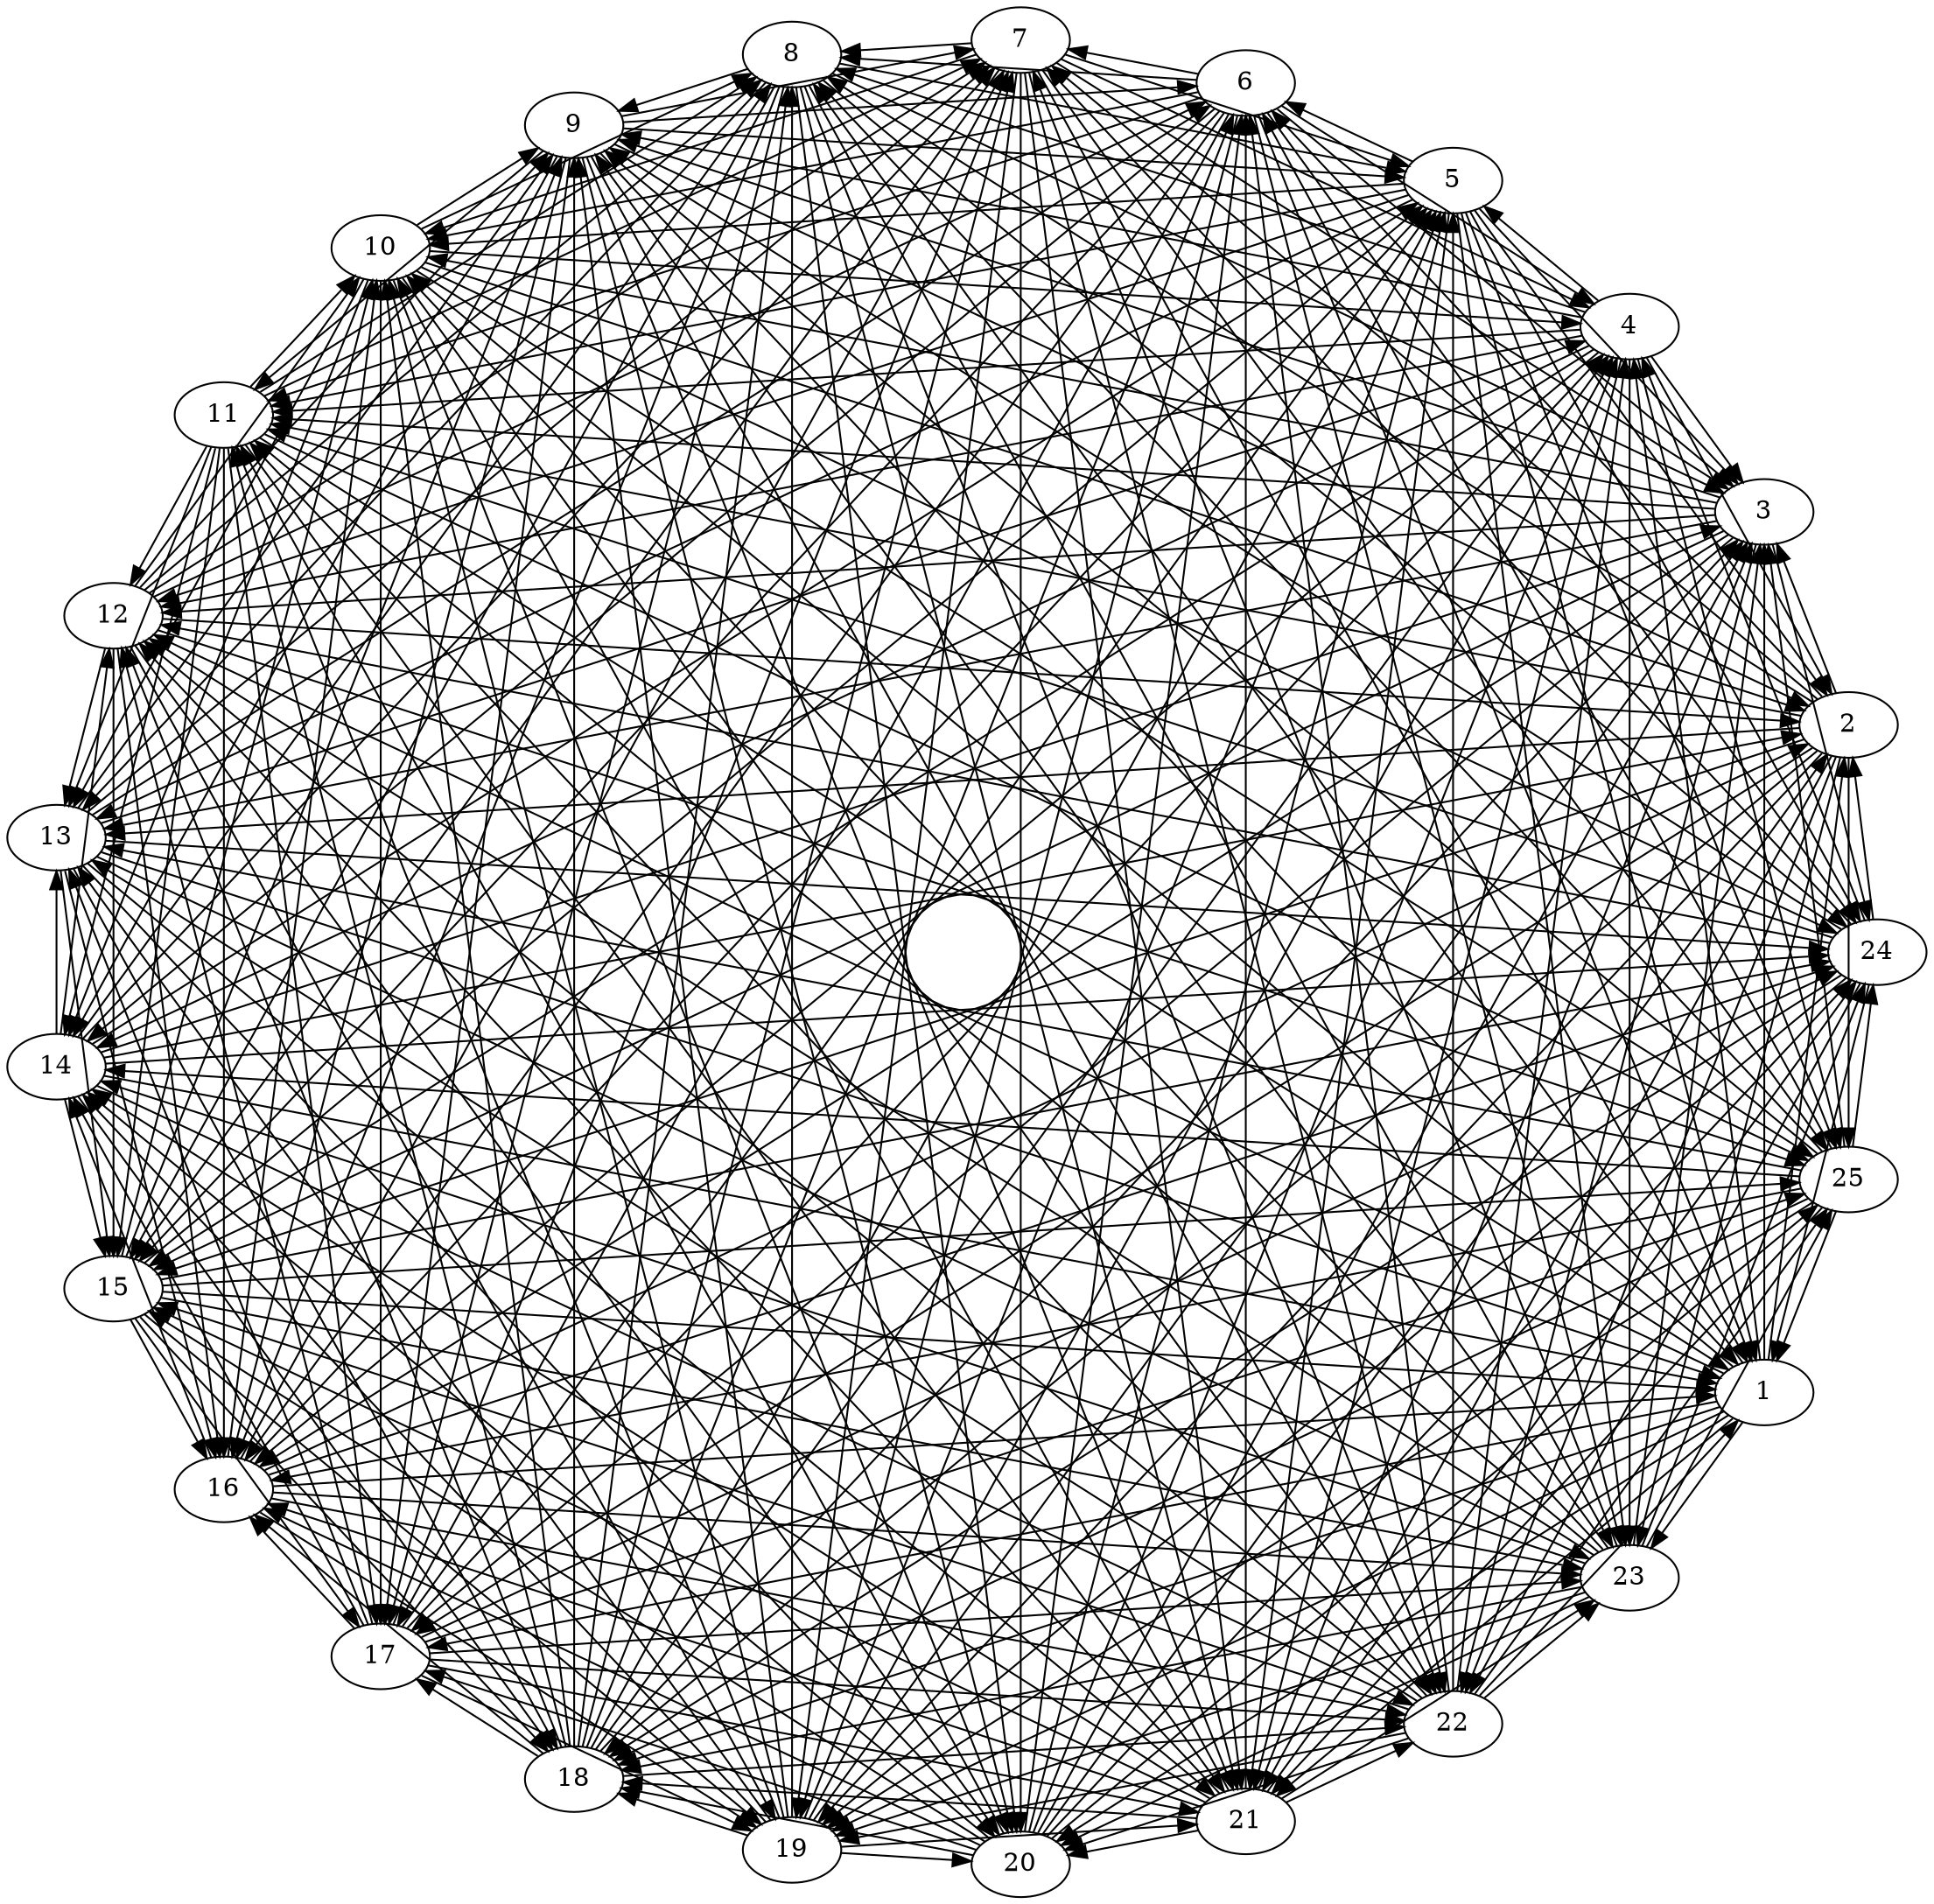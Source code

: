 digraph {

layout=circo 

25 -> 24
23 -> 25
22 -> 25
25 -> 21
20 -> 25
25 -> 19
25 -> 18
17 -> 25
25 -> 16
15 -> 25
25 -> 14
25 -> 13
12 -> 25
11 -> 25
10 -> 25
25 -> 9
25 -> 8
7 -> 25
25 -> 6
5 -> 25
4 -> 25
25 -> 3
2 -> 25
25 -> 1
23 -> 24
24 -> 22
21 -> 24
20 -> 24
24 -> 19
24 -> 18
17 -> 24
16 -> 24
15 -> 24
14 -> 24
13 -> 24
24 -> 12
24 -> 11
10 -> 24
24 -> 9
8 -> 24
24 -> 7
6 -> 24
5 -> 24
24 -> 4
3 -> 24
24 -> 2
24 -> 1
22 -> 23
21 -> 23
23 -> 20
23 -> 19
23 -> 18
17 -> 23
16 -> 23
15 -> 23
23 -> 14
13 -> 23
23 -> 12
23 -> 11
23 -> 10
23 -> 9
8 -> 23
23 -> 7
6 -> 23
5 -> 23
4 -> 23
23 -> 3
2 -> 23
1 -> 23
21 -> 22
22 -> 20
22 -> 19
18 -> 22
17 -> 22
16 -> 22
22 -> 15
14 -> 22
22 -> 13
22 -> 12
22 -> 11
10 -> 22
9 -> 22
8 -> 22
7 -> 22
22 -> 6
22 -> 5
22 -> 4
3 -> 22
2 -> 22
22 -> 1
21 -> 20
19 -> 21
21 -> 18
17 -> 21
21 -> 16
21 -> 15
21 -> 14
13 -> 21
21 -> 12
11 -> 21
21 -> 10
9 -> 21
8 -> 21
7 -> 21
21 -> 6
5 -> 21
4 -> 21
21 -> 3
2 -> 21
1 -> 21
19 -> 20
20 -> 18
20 -> 17
20 -> 16
20 -> 15
20 -> 14
13 -> 20
12 -> 20
20 -> 11
10 -> 20
9 -> 20
8 -> 20
7 -> 20
20 -> 6
20 -> 5
20 -> 4
20 -> 3
20 -> 2
1 -> 20
19 -> 18
17 -> 19
16 -> 19
15 -> 19
19 -> 14
19 -> 13
12 -> 19
19 -> 11
19 -> 10
19 -> 9
19 -> 8
7 -> 19
6 -> 19
19 -> 5
19 -> 4
19 -> 3
2 -> 19
1 -> 19
18 -> 17
18 -> 16
15 -> 18
14 -> 18
13 -> 18
18 -> 12
18 -> 11
18 -> 10
18 -> 9
18 -> 8
18 -> 7
18 -> 6
18 -> 5
18 -> 4
18 -> 3
2 -> 18
1 -> 18
17 -> 16
15 -> 17
17 -> 14
17 -> 13
17 -> 12
11 -> 17
10 -> 17
9 -> 17
8 -> 17
17 -> 7
6 -> 17
17 -> 5
17 -> 4
3 -> 17
2 -> 17
1 -> 17
15 -> 16
16 -> 14
13 -> 16
12 -> 16
11 -> 16
16 -> 10
9 -> 16
8 -> 16
16 -> 7
6 -> 16
16 -> 5
4 -> 16
3 -> 16
16 -> 2
16 -> 1
14 -> 15
13 -> 15
12 -> 15
11 -> 15
15 -> 10
15 -> 9
8 -> 15
7 -> 15
6 -> 15
15 -> 5
4 -> 15
3 -> 15
2 -> 15
15 -> 1
14 -> 13
14 -> 12
11 -> 14
10 -> 14
9 -> 14
14 -> 8
14 -> 7
6 -> 14
14 -> 5
4 -> 14
14 -> 3
14 -> 2
14 -> 1
12 -> 13
11 -> 13
10 -> 13
13 -> 9
8 -> 13
13 -> 7
13 -> 6
5 -> 13
13 -> 4
3 -> 13
2 -> 13
13 -> 1
11 -> 12
12 -> 10
12 -> 9
12 -> 8
12 -> 7
12 -> 6
5 -> 12
4 -> 12
3 -> 12
12 -> 2
1 -> 12
11 -> 10
9 -> 11
11 -> 8
11 -> 7
6 -> 11
5 -> 11
4 -> 11
3 -> 11
2 -> 11
11 -> 1
10 -> 9
10 -> 8
7 -> 10
6 -> 10
5 -> 10
10 -> 4
3 -> 10
10 -> 2
1 -> 10
8 -> 9
9 -> 7
9 -> 6
9 -> 5
4 -> 9
3 -> 9
9 -> 2
9 -> 1
7 -> 8
6 -> 8
8 -> 5
4 -> 8
8 -> 3
2 -> 8
1 -> 8
6 -> 7
7 -> 5
7 -> 4
7 -> 3
2 -> 7
7 -> 1
5 -> 6
6 -> 4
6 -> 3
2 -> 6
6 -> 1
4 -> 5
5 -> 3
5 -> 2
5 -> 1
4 -> 3
4 -> 2
1 -> 4
2 -> 3
1 -> 3
1 -> 2

}
